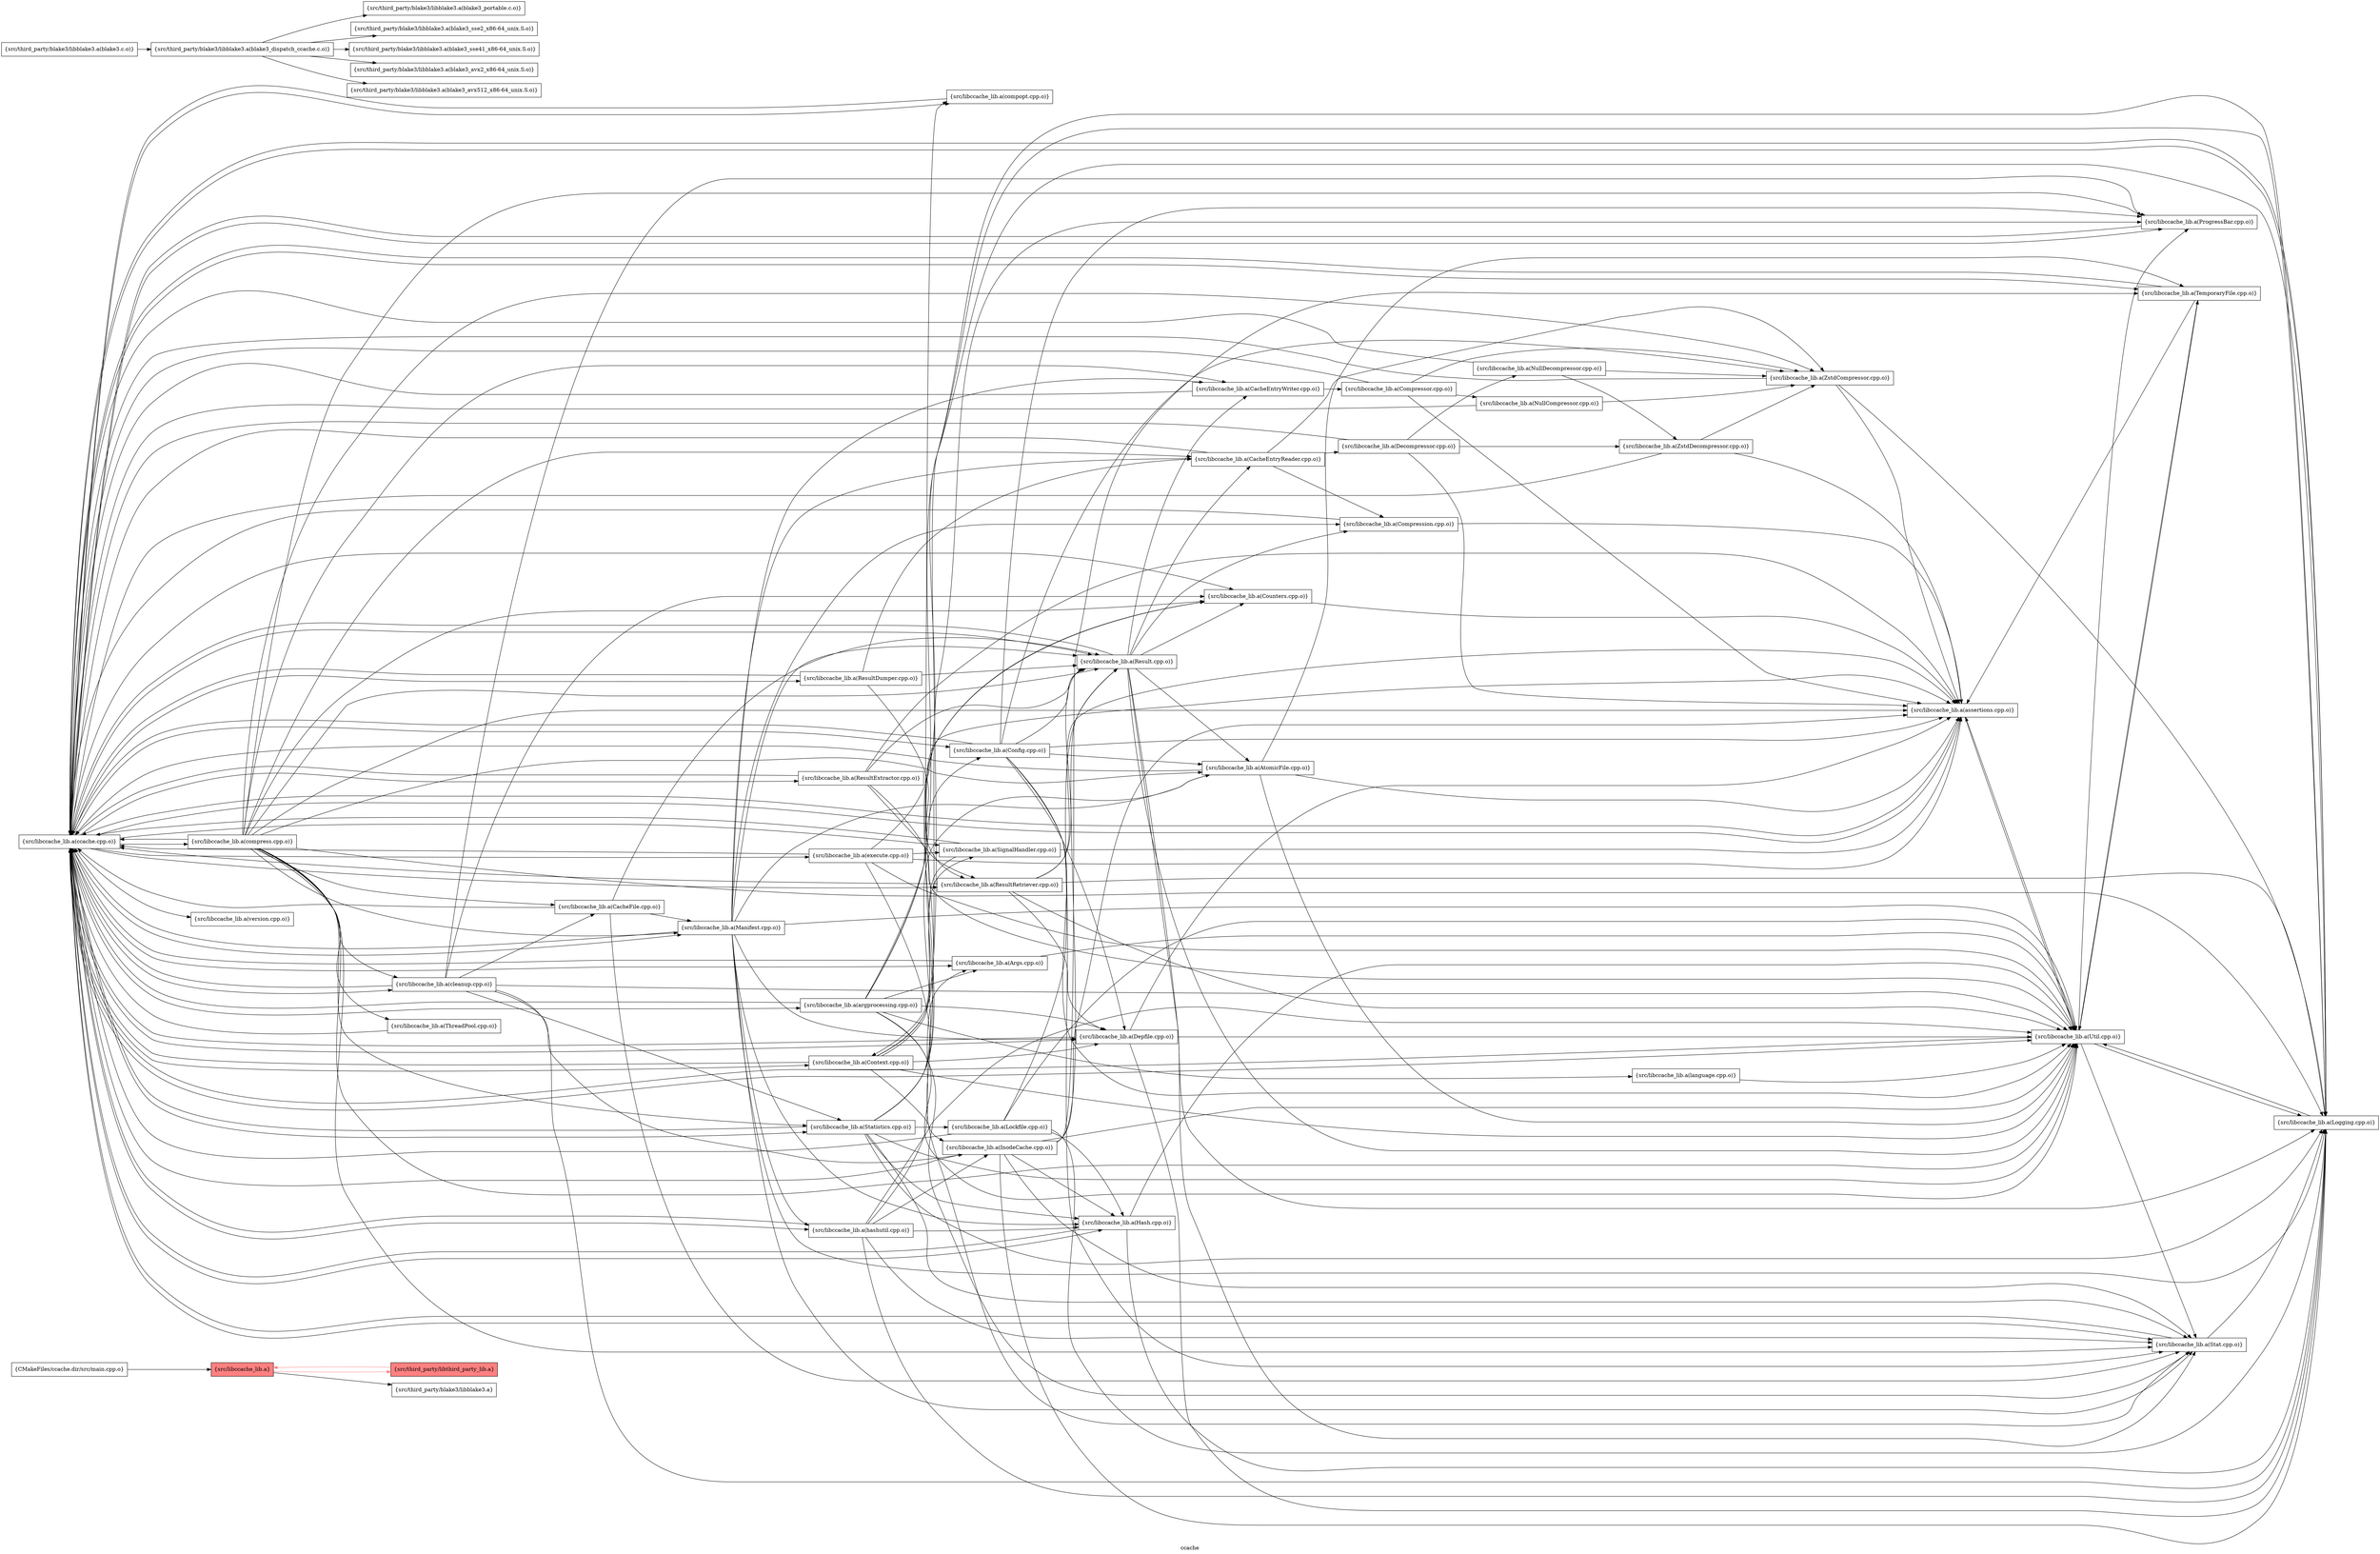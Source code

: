 digraph "ccache" {
	label="ccache";
	rankdir="LR"
	{ rank=same; Node0x55b0b6a16fe8;  }
	{ rank=same; Node0x55b0b6a14b08;  }

	Node0x55b0b6a16fe8 [shape=record,shape=box,group=0,label="{CMakeFiles/ccache.dir/src/main.cpp.o}"];
	Node0x55b0b6a16fe8 -> Node0x55b0b6a14b08;
	Node0x55b0b6a14b08 [shape=record,shape=box,style=filled,fillcolor="1.000000 0.5 1",group=1,label="{src/libccache_lib.a}"];
	Node0x55b0b6a14b08 -> Node0x55b0b6a16f48[color="1.000000 0.5 1"];
	Node0x55b0b6a14b08 -> Node0x55b0b6a16908;
	Node0x55b0b6a15b98 [shape=record,shape=box,group=0,label="{src/libccache_lib.a(ccache.cpp.o)}"];
	Node0x55b0b6a15b98 -> Node0x55b0b6a14f18;
	Node0x55b0b6a15b98 -> Node0x55b0b6a16bd8;
	Node0x55b0b6a15b98 -> Node0x55b0b6a15f58;
	Node0x55b0b6a15b98 -> Node0x55b0b6a16728;
	Node0x55b0b6a15b98 -> Node0x55b0b6a16ef8;
	Node0x55b0b6a15b98 -> Node0x55b0b6a16778;
	Node0x55b0b6a15b98 -> Node0x55b0b6a15dc8;
	Node0x55b0b6a15b98 -> Node0x55b0b6a15828;
	Node0x55b0b6a15b98 -> Node0x55b0b6a15008;
	Node0x55b0b6a15b98 -> Node0x55b0b6a17128;
	Node0x55b0b6a15b98 -> Node0x55b0b6a16cc8;
	Node0x55b0b6a15b98 -> Node0x55b0b6a15328;
	Node0x55b0b6a15b98 -> Node0x55b0b6a15508;
	Node0x55b0b6a15b98 -> Node0x55b0b6a16228;
	Node0x55b0b6a15b98 -> Node0x55b0b6a16598;
	Node0x55b0b6a15b98 -> Node0x55b0b6a16818;
	Node0x55b0b6a15b98 -> Node0x55b0b6a15378;
	Node0x55b0b6a15b98 -> Node0x55b0b6a16c28;
	Node0x55b0b6a15b98 -> Node0x55b0b6a15f08;
	Node0x55b0b6a15b98 -> Node0x55b0b6a15d28;
	Node0x55b0b6a15b98 -> Node0x55b0b6a15698;
	Node0x55b0b6a15b98 -> Node0x55b0b6a16e58;
	Node0x55b0b6a15b98 -> Node0x55b0b6a166d8;
	Node0x55b0b6a15b98 -> Node0x55b0b6a15648;
	Node0x55b0b6a15b98 -> Node0x55b0b6a15be8;
	Node0x55b0b6a15b98 -> Node0x55b0b6a14dd8;
	Node0x55b0b6a14f18 [shape=record,shape=box,group=0,label="{src/libccache_lib.a(ProgressBar.cpp.o)}"];
	Node0x55b0b6a14f18 -> Node0x55b0b6a15b98;
	Node0x55b0b6a16bd8 [shape=record,shape=box,group=0,label="{src/libccache_lib.a(Counters.cpp.o)}"];
	Node0x55b0b6a16bd8 -> Node0x55b0b6a15f58;
	Node0x55b0b6a15f58 [shape=record,shape=box,group=0,label="{src/libccache_lib.a(assertions.cpp.o)}"];
	Node0x55b0b6a15f58 -> Node0x55b0b6a15b98;
	Node0x55b0b6a15f58 -> Node0x55b0b6a16728;
	Node0x55b0b6a16728 [shape=record,shape=box,group=0,label="{src/libccache_lib.a(Util.cpp.o)}"];
	Node0x55b0b6a16728 -> Node0x55b0b6a15b98;
	Node0x55b0b6a16728 -> Node0x55b0b6a14f18;
	Node0x55b0b6a16728 -> Node0x55b0b6a15f58;
	Node0x55b0b6a16728 -> Node0x55b0b6a16ef8;
	Node0x55b0b6a16728 -> Node0x55b0b6a16778;
	Node0x55b0b6a16728 -> Node0x55b0b6a15dc8;
	Node0x55b0b6a16ef8 [shape=record,shape=box,group=0,label="{src/libccache_lib.a(Stat.cpp.o)}"];
	Node0x55b0b6a16ef8 -> Node0x55b0b6a15b98;
	Node0x55b0b6a16ef8 -> Node0x55b0b6a16778;
	Node0x55b0b6a16778 [shape=record,shape=box,group=0,label="{src/libccache_lib.a(Logging.cpp.o)}"];
	Node0x55b0b6a16778 -> Node0x55b0b6a15b98;
	Node0x55b0b6a16778 -> Node0x55b0b6a16728;
	Node0x55b0b6a15dc8 [shape=record,shape=box,group=0,label="{src/libccache_lib.a(TemporaryFile.cpp.o)}"];
	Node0x55b0b6a15dc8 -> Node0x55b0b6a15b98;
	Node0x55b0b6a15dc8 -> Node0x55b0b6a15f58;
	Node0x55b0b6a15dc8 -> Node0x55b0b6a16728;
	Node0x55b0b6a15828 [shape=record,shape=box,group=0,label="{src/libccache_lib.a(Args.cpp.o)}"];
	Node0x55b0b6a15828 -> Node0x55b0b6a15b98;
	Node0x55b0b6a15828 -> Node0x55b0b6a16728;
	Node0x55b0b6a15008 [shape=record,shape=box,group=0,label="{src/libccache_lib.a(Hash.cpp.o)}"];
	Node0x55b0b6a15008 -> Node0x55b0b6a15b98;
	Node0x55b0b6a15008 -> Node0x55b0b6a16728;
	Node0x55b0b6a15008 -> Node0x55b0b6a16778;
	Node0x55b0b6a17128 [shape=record,shape=box,group=0,label="{src/libccache_lib.a(Result.cpp.o)}"];
	Node0x55b0b6a17128 -> Node0x55b0b6a15b98;
	Node0x55b0b6a17128 -> Node0x55b0b6a16bd8;
	Node0x55b0b6a17128 -> Node0x55b0b6a16728;
	Node0x55b0b6a17128 -> Node0x55b0b6a16ef8;
	Node0x55b0b6a17128 -> Node0x55b0b6a16778;
	Node0x55b0b6a17128 -> Node0x55b0b6a16a98;
	Node0x55b0b6a17128 -> Node0x55b0b6a16d68;
	Node0x55b0b6a17128 -> Node0x55b0b6a149c8;
	Node0x55b0b6a17128 -> Node0x55b0b6a150f8;
	Node0x55b0b6a16cc8 [shape=record,shape=box,group=0,label="{src/libccache_lib.a(ResultRetriever.cpp.o)}"];
	Node0x55b0b6a16cc8 -> Node0x55b0b6a15b98;
	Node0x55b0b6a16cc8 -> Node0x55b0b6a15f58;
	Node0x55b0b6a16cc8 -> Node0x55b0b6a16728;
	Node0x55b0b6a16cc8 -> Node0x55b0b6a16778;
	Node0x55b0b6a16cc8 -> Node0x55b0b6a17128;
	Node0x55b0b6a16cc8 -> Node0x55b0b6a15328;
	Node0x55b0b6a15328 [shape=record,shape=box,group=0,label="{src/libccache_lib.a(Depfile.cpp.o)}"];
	Node0x55b0b6a15328 -> Node0x55b0b6a15b98;
	Node0x55b0b6a15328 -> Node0x55b0b6a15f58;
	Node0x55b0b6a15328 -> Node0x55b0b6a16728;
	Node0x55b0b6a15328 -> Node0x55b0b6a16778;
	Node0x55b0b6a15508 [shape=record,shape=box,group=0,label="{src/libccache_lib.a(Manifest.cpp.o)}"];
	Node0x55b0b6a15508 -> Node0x55b0b6a15b98;
	Node0x55b0b6a15508 -> Node0x55b0b6a16728;
	Node0x55b0b6a15508 -> Node0x55b0b6a16ef8;
	Node0x55b0b6a15508 -> Node0x55b0b6a16778;
	Node0x55b0b6a15508 -> Node0x55b0b6a15008;
	Node0x55b0b6a15508 -> Node0x55b0b6a17128;
	Node0x55b0b6a15508 -> Node0x55b0b6a16a98;
	Node0x55b0b6a15508 -> Node0x55b0b6a16d68;
	Node0x55b0b6a15508 -> Node0x55b0b6a149c8;
	Node0x55b0b6a15508 -> Node0x55b0b6a150f8;
	Node0x55b0b6a15508 -> Node0x55b0b6a15328;
	Node0x55b0b6a15508 -> Node0x55b0b6a15be8;
	Node0x55b0b6a16228 [shape=record,shape=box,group=0,label="{src/libccache_lib.a(Context.cpp.o)}"];
	Node0x55b0b6a16228 -> Node0x55b0b6a15b98;
	Node0x55b0b6a16228 -> Node0x55b0b6a16bd8;
	Node0x55b0b6a16228 -> Node0x55b0b6a16728;
	Node0x55b0b6a16228 -> Node0x55b0b6a16778;
	Node0x55b0b6a16228 -> Node0x55b0b6a15328;
	Node0x55b0b6a16228 -> Node0x55b0b6a16598;
	Node0x55b0b6a16228 -> Node0x55b0b6a14c98;
	Node0x55b0b6a16598 [shape=record,shape=box,group=0,label="{src/libccache_lib.a(SignalHandler.cpp.o)}"];
	Node0x55b0b6a16598 -> Node0x55b0b6a15b98;
	Node0x55b0b6a16598 -> Node0x55b0b6a15f58;
	Node0x55b0b6a16598 -> Node0x55b0b6a16228;
	Node0x55b0b6a16818 [shape=record,shape=box,group=0,label="{src/libccache_lib.a(Statistics.cpp.o)}"];
	Node0x55b0b6a16818 -> Node0x55b0b6a15b98;
	Node0x55b0b6a16818 -> Node0x55b0b6a14f18;
	Node0x55b0b6a16818 -> Node0x55b0b6a16bd8;
	Node0x55b0b6a16818 -> Node0x55b0b6a16728;
	Node0x55b0b6a16818 -> Node0x55b0b6a16ef8;
	Node0x55b0b6a16818 -> Node0x55b0b6a16778;
	Node0x55b0b6a16818 -> Node0x55b0b6a15008;
	Node0x55b0b6a16818 -> Node0x55b0b6a16d68;
	Node0x55b0b6a16818 -> Node0x55b0b6a15378;
	Node0x55b0b6a16818 -> Node0x55b0b6a170d8;
	Node0x55b0b6a15378 [shape=record,shape=box,group=0,label="{src/libccache_lib.a(Config.cpp.o)}"];
	Node0x55b0b6a15378 -> Node0x55b0b6a15b98;
	Node0x55b0b6a15378 -> Node0x55b0b6a14f18;
	Node0x55b0b6a15378 -> Node0x55b0b6a15f58;
	Node0x55b0b6a15378 -> Node0x55b0b6a16728;
	Node0x55b0b6a15378 -> Node0x55b0b6a16ef8;
	Node0x55b0b6a15378 -> Node0x55b0b6a17128;
	Node0x55b0b6a15378 -> Node0x55b0b6a15fa8;
	Node0x55b0b6a15378 -> Node0x55b0b6a16d68;
	Node0x55b0b6a15378 -> Node0x55b0b6a15328;
	Node0x55b0b6a16c28 [shape=record,shape=box,group=0,label="{src/libccache_lib.a(argprocessing.cpp.o)}"];
	Node0x55b0b6a16c28 -> Node0x55b0b6a15b98;
	Node0x55b0b6a16c28 -> Node0x55b0b6a15f58;
	Node0x55b0b6a16c28 -> Node0x55b0b6a16728;
	Node0x55b0b6a16c28 -> Node0x55b0b6a16ef8;
	Node0x55b0b6a16c28 -> Node0x55b0b6a16778;
	Node0x55b0b6a16c28 -> Node0x55b0b6a15828;
	Node0x55b0b6a16c28 -> Node0x55b0b6a15328;
	Node0x55b0b6a16c28 -> Node0x55b0b6a16e58;
	Node0x55b0b6a16c28 -> Node0x55b0b6a15558;
	Node0x55b0b6a15f08 [shape=record,shape=box,group=0,label="{src/libccache_lib.a(ResultDumper.cpp.o)}"];
	Node0x55b0b6a15f08 -> Node0x55b0b6a15b98;
	Node0x55b0b6a15f08 -> Node0x55b0b6a17128;
	Node0x55b0b6a15f08 -> Node0x55b0b6a150f8;
	Node0x55b0b6a15f08 -> Node0x55b0b6a16cc8;
	Node0x55b0b6a15d28 [shape=record,shape=box,group=0,label="{src/libccache_lib.a(ResultExtractor.cpp.o)}"];
	Node0x55b0b6a15d28 -> Node0x55b0b6a15b98;
	Node0x55b0b6a15d28 -> Node0x55b0b6a15f58;
	Node0x55b0b6a15d28 -> Node0x55b0b6a16728;
	Node0x55b0b6a15d28 -> Node0x55b0b6a17128;
	Node0x55b0b6a15d28 -> Node0x55b0b6a16cc8;
	Node0x55b0b6a15698 [shape=record,shape=box,group=0,label="{src/libccache_lib.a(cleanup.cpp.o)}"];
	Node0x55b0b6a15698 -> Node0x55b0b6a15b98;
	Node0x55b0b6a15698 -> Node0x55b0b6a14f18;
	Node0x55b0b6a15698 -> Node0x55b0b6a16bd8;
	Node0x55b0b6a15698 -> Node0x55b0b6a16728;
	Node0x55b0b6a15698 -> Node0x55b0b6a16778;
	Node0x55b0b6a15698 -> Node0x55b0b6a16818;
	Node0x55b0b6a15698 -> Node0x55b0b6a14a18;
	Node0x55b0b6a15698 -> Node0x55b0b6a14c98;
	Node0x55b0b6a16e58 [shape=record,shape=box,group=0,label="{src/libccache_lib.a(compopt.cpp.o)}"];
	Node0x55b0b6a16e58 -> Node0x55b0b6a15b98;
	Node0x55b0b6a166d8 [shape=record,shape=box,group=0,label="{src/libccache_lib.a(compress.cpp.o)}"];
	Node0x55b0b6a166d8 -> Node0x55b0b6a15b98;
	Node0x55b0b6a166d8 -> Node0x55b0b6a14f18;
	Node0x55b0b6a166d8 -> Node0x55b0b6a16bd8;
	Node0x55b0b6a166d8 -> Node0x55b0b6a15f58;
	Node0x55b0b6a166d8 -> Node0x55b0b6a16728;
	Node0x55b0b6a166d8 -> Node0x55b0b6a16ef8;
	Node0x55b0b6a166d8 -> Node0x55b0b6a16778;
	Node0x55b0b6a166d8 -> Node0x55b0b6a17128;
	Node0x55b0b6a166d8 -> Node0x55b0b6a16a98;
	Node0x55b0b6a166d8 -> Node0x55b0b6a15fa8;
	Node0x55b0b6a166d8 -> Node0x55b0b6a16d68;
	Node0x55b0b6a166d8 -> Node0x55b0b6a150f8;
	Node0x55b0b6a166d8 -> Node0x55b0b6a15508;
	Node0x55b0b6a166d8 -> Node0x55b0b6a16818;
	Node0x55b0b6a166d8 -> Node0x55b0b6a15698;
	Node0x55b0b6a166d8 -> Node0x55b0b6a14a18;
	Node0x55b0b6a166d8 -> Node0x55b0b6a15e68;
	Node0x55b0b6a15648 [shape=record,shape=box,group=0,label="{src/libccache_lib.a(execute.cpp.o)}"];
	Node0x55b0b6a15648 -> Node0x55b0b6a15b98;
	Node0x55b0b6a15648 -> Node0x55b0b6a15f58;
	Node0x55b0b6a15648 -> Node0x55b0b6a16728;
	Node0x55b0b6a15648 -> Node0x55b0b6a16ef8;
	Node0x55b0b6a15648 -> Node0x55b0b6a16778;
	Node0x55b0b6a15648 -> Node0x55b0b6a16598;
	Node0x55b0b6a15be8 [shape=record,shape=box,group=0,label="{src/libccache_lib.a(hashutil.cpp.o)}"];
	Node0x55b0b6a15be8 -> Node0x55b0b6a15b98;
	Node0x55b0b6a15be8 -> Node0x55b0b6a16728;
	Node0x55b0b6a15be8 -> Node0x55b0b6a16ef8;
	Node0x55b0b6a15be8 -> Node0x55b0b6a16778;
	Node0x55b0b6a15be8 -> Node0x55b0b6a15828;
	Node0x55b0b6a15be8 -> Node0x55b0b6a15008;
	Node0x55b0b6a15be8 -> Node0x55b0b6a14c98;
	Node0x55b0b6a14dd8 [shape=record,shape=box,group=0,label="{src/libccache_lib.a(version.cpp.o)}"];
	Node0x55b0b6a16f48 [shape=record,shape=box,style=filled,fillcolor="1.000000 0.5 1",group=1,label="{src/third_party/libthird_party_lib.a}"];
	Node0x55b0b6a16f48 -> Node0x55b0b6a14b08[color="1.000000 0.5 1"];
	Node0x55b0b6a16908 [shape=record,shape=box,group=0,label="{src/third_party/blake3/libblake3.a}"];
	Node0x55b0b6a16a98 [shape=record,shape=box,group=0,label="{src/libccache_lib.a(CacheEntryWriter.cpp.o)}"];
	Node0x55b0b6a16a98 -> Node0x55b0b6a15b98;
	Node0x55b0b6a16a98 -> Node0x55b0b6a16318;
	Node0x55b0b6a16d68 [shape=record,shape=box,group=0,label="{src/libccache_lib.a(AtomicFile.cpp.o)}"];
	Node0x55b0b6a16d68 -> Node0x55b0b6a15b98;
	Node0x55b0b6a16d68 -> Node0x55b0b6a15f58;
	Node0x55b0b6a16d68 -> Node0x55b0b6a16728;
	Node0x55b0b6a16d68 -> Node0x55b0b6a15dc8;
	Node0x55b0b6a149c8 [shape=record,shape=box,group=0,label="{src/libccache_lib.a(Compression.cpp.o)}"];
	Node0x55b0b6a149c8 -> Node0x55b0b6a15b98;
	Node0x55b0b6a149c8 -> Node0x55b0b6a15f58;
	Node0x55b0b6a150f8 [shape=record,shape=box,group=0,label="{src/libccache_lib.a(CacheEntryReader.cpp.o)}"];
	Node0x55b0b6a150f8 -> Node0x55b0b6a15b98;
	Node0x55b0b6a150f8 -> Node0x55b0b6a15fa8;
	Node0x55b0b6a150f8 -> Node0x55b0b6a149c8;
	Node0x55b0b6a150f8 -> Node0x55b0b6a15d78;
	Node0x55b0b6a16318 [shape=record,shape=box,group=0,label="{src/libccache_lib.a(Compressor.cpp.o)}"];
	Node0x55b0b6a16318 -> Node0x55b0b6a15b98;
	Node0x55b0b6a16318 -> Node0x55b0b6a15f58;
	Node0x55b0b6a16318 -> Node0x55b0b6a15fa8;
	Node0x55b0b6a16318 -> Node0x55b0b6a16688;
	Node0x55b0b6a15fa8 [shape=record,shape=box,group=0,label="{src/libccache_lib.a(ZstdCompressor.cpp.o)}"];
	Node0x55b0b6a15fa8 -> Node0x55b0b6a15b98;
	Node0x55b0b6a15fa8 -> Node0x55b0b6a15f58;
	Node0x55b0b6a15fa8 -> Node0x55b0b6a16778;
	Node0x55b0b6a16688 [shape=record,shape=box,group=0,label="{src/libccache_lib.a(NullCompressor.cpp.o)}"];
	Node0x55b0b6a16688 -> Node0x55b0b6a15b98;
	Node0x55b0b6a16688 -> Node0x55b0b6a15fa8;
	Node0x55b0b6a15d78 [shape=record,shape=box,group=0,label="{src/libccache_lib.a(Decompressor.cpp.o)}"];
	Node0x55b0b6a15d78 -> Node0x55b0b6a15b98;
	Node0x55b0b6a15d78 -> Node0x55b0b6a15f58;
	Node0x55b0b6a15d78 -> Node0x55b0b6a15ff8;
	Node0x55b0b6a15d78 -> Node0x55b0b6a16c78;
	Node0x55b0b6a15ff8 [shape=record,shape=box,group=0,label="{src/libccache_lib.a(ZstdDecompressor.cpp.o)}"];
	Node0x55b0b6a15ff8 -> Node0x55b0b6a15b98;
	Node0x55b0b6a15ff8 -> Node0x55b0b6a15f58;
	Node0x55b0b6a15ff8 -> Node0x55b0b6a15fa8;
	Node0x55b0b6a16c78 [shape=record,shape=box,group=0,label="{src/libccache_lib.a(NullDecompressor.cpp.o)}"];
	Node0x55b0b6a16c78 -> Node0x55b0b6a15b98;
	Node0x55b0b6a16c78 -> Node0x55b0b6a15fa8;
	Node0x55b0b6a16c78 -> Node0x55b0b6a15ff8;
	Node0x55b0b6a14c98 [shape=record,shape=box,group=0,label="{src/libccache_lib.a(InodeCache.cpp.o)}"];
	Node0x55b0b6a14c98 -> Node0x55b0b6a15b98;
	Node0x55b0b6a14c98 -> Node0x55b0b6a15f58;
	Node0x55b0b6a14c98 -> Node0x55b0b6a16728;
	Node0x55b0b6a14c98 -> Node0x55b0b6a16ef8;
	Node0x55b0b6a14c98 -> Node0x55b0b6a16778;
	Node0x55b0b6a14c98 -> Node0x55b0b6a15dc8;
	Node0x55b0b6a14c98 -> Node0x55b0b6a15008;
	Node0x55b0b6a14c98 -> Node0x55b0b6a17128;
	Node0x55b0b6a170d8 [shape=record,shape=box,group=0,label="{src/libccache_lib.a(Lockfile.cpp.o)}"];
	Node0x55b0b6a170d8 -> Node0x55b0b6a15b98;
	Node0x55b0b6a170d8 -> Node0x55b0b6a16728;
	Node0x55b0b6a170d8 -> Node0x55b0b6a16778;
	Node0x55b0b6a170d8 -> Node0x55b0b6a15008;
	Node0x55b0b6a170d8 -> Node0x55b0b6a17128;
	Node0x55b0b6a15558 [shape=record,shape=box,group=0,label="{src/libccache_lib.a(language.cpp.o)}"];
	Node0x55b0b6a15558 -> Node0x55b0b6a16728;
	Node0x55b0b6a14a18 [shape=record,shape=box,group=0,label="{src/libccache_lib.a(CacheFile.cpp.o)}"];
	Node0x55b0b6a14a18 -> Node0x55b0b6a15b98;
	Node0x55b0b6a14a18 -> Node0x55b0b6a16ef8;
	Node0x55b0b6a14a18 -> Node0x55b0b6a17128;
	Node0x55b0b6a14a18 -> Node0x55b0b6a15508;
	Node0x55b0b6a15e68 [shape=record,shape=box,group=0,label="{src/libccache_lib.a(ThreadPool.cpp.o)}"];
	Node0x55b0b6a15e68 -> Node0x55b0b6a15b98;
	Node0x55b0b6a17178 [shape=record,shape=box,group=0,label="{src/third_party/blake3/libblake3.a(blake3.c.o)}"];
	Node0x55b0b6a17178 -> Node0x55b0b6a15148;
	Node0x55b0b6a15148 [shape=record,shape=box,group=0,label="{src/third_party/blake3/libblake3.a(blake3_dispatch_ccache.c.o)}"];
	Node0x55b0b6a15148 -> Node0x55b0b6a15878;
	Node0x55b0b6a15148 -> Node0x55b0b6a164a8;
	Node0x55b0b6a15148 -> Node0x55b0b6a15e18;
	Node0x55b0b6a15148 -> Node0x55b0b6a164f8;
	Node0x55b0b6a15148 -> Node0x55b0b6a16f98;
	Node0x55b0b6a15878 [shape=record,shape=box,group=0,label="{src/third_party/blake3/libblake3.a(blake3_portable.c.o)}"];
	Node0x55b0b6a164a8 [shape=record,shape=box,group=0,label="{src/third_party/blake3/libblake3.a(blake3_sse2_x86-64_unix.S.o)}"];
	Node0x55b0b6a15e18 [shape=record,shape=box,group=0,label="{src/third_party/blake3/libblake3.a(blake3_sse41_x86-64_unix.S.o)}"];
	Node0x55b0b6a164f8 [shape=record,shape=box,group=0,label="{src/third_party/blake3/libblake3.a(blake3_avx2_x86-64_unix.S.o)}"];
	Node0x55b0b6a16f98 [shape=record,shape=box,group=0,label="{src/third_party/blake3/libblake3.a(blake3_avx512_x86-64_unix.S.o)}"];
}
